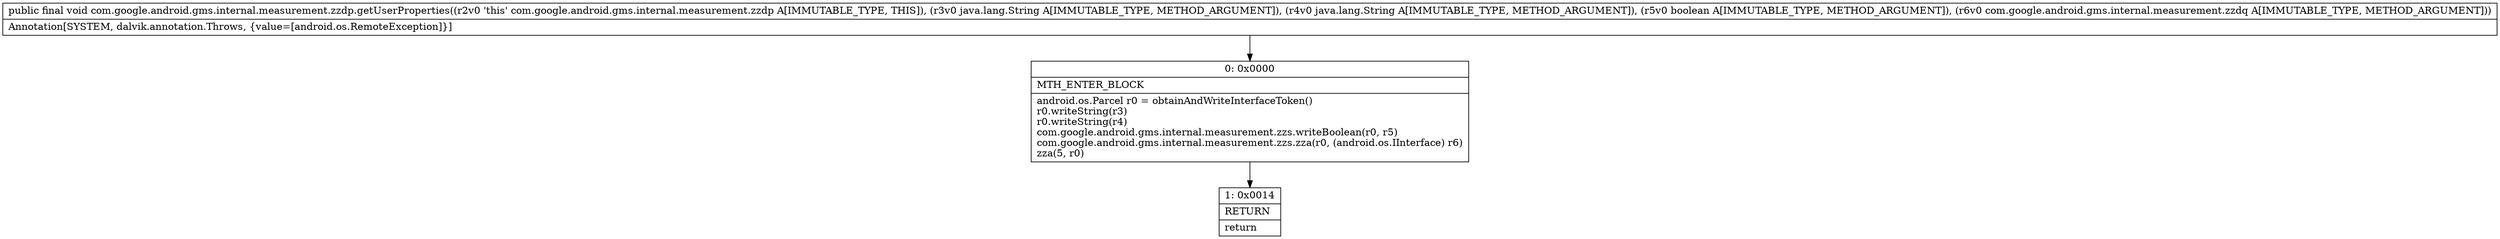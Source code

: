 digraph "CFG forcom.google.android.gms.internal.measurement.zzdp.getUserProperties(Ljava\/lang\/String;Ljava\/lang\/String;ZLcom\/google\/android\/gms\/internal\/measurement\/zzdq;)V" {
Node_0 [shape=record,label="{0\:\ 0x0000|MTH_ENTER_BLOCK\l|android.os.Parcel r0 = obtainAndWriteInterfaceToken()\lr0.writeString(r3)\lr0.writeString(r4)\lcom.google.android.gms.internal.measurement.zzs.writeBoolean(r0, r5)\lcom.google.android.gms.internal.measurement.zzs.zza(r0, (android.os.IInterface) r6)\lzza(5, r0)\l}"];
Node_1 [shape=record,label="{1\:\ 0x0014|RETURN\l|return\l}"];
MethodNode[shape=record,label="{public final void com.google.android.gms.internal.measurement.zzdp.getUserProperties((r2v0 'this' com.google.android.gms.internal.measurement.zzdp A[IMMUTABLE_TYPE, THIS]), (r3v0 java.lang.String A[IMMUTABLE_TYPE, METHOD_ARGUMENT]), (r4v0 java.lang.String A[IMMUTABLE_TYPE, METHOD_ARGUMENT]), (r5v0 boolean A[IMMUTABLE_TYPE, METHOD_ARGUMENT]), (r6v0 com.google.android.gms.internal.measurement.zzdq A[IMMUTABLE_TYPE, METHOD_ARGUMENT]))  | Annotation[SYSTEM, dalvik.annotation.Throws, \{value=[android.os.RemoteException]\}]\l}"];
MethodNode -> Node_0;
Node_0 -> Node_1;
}

